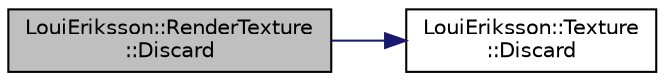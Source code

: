 digraph "LouiEriksson::RenderTexture::Discard"
{
 // LATEX_PDF_SIZE
  edge [fontname="Helvetica",fontsize="10",labelfontname="Helvetica",labelfontsize="10"];
  node [fontname="Helvetica",fontsize="10",shape=record];
  rankdir="LR";
  Node1 [label="LouiEriksson::RenderTexture\l::Discard",height=0.2,width=0.4,color="black", fillcolor="grey75", style="filled", fontcolor="black",tooltip="Discard the RenderTexture."];
  Node1 -> Node2 [color="midnightblue",fontsize="10",style="solid"];
  Node2 [label="LouiEriksson::Texture\l::Discard",height=0.2,width=0.4,color="black", fillcolor="white", style="filled",URL="$class_loui_eriksson_1_1_texture.html#a249c8ec80375d2cf32303c58b0ad3dc5",tooltip="Discard the Texture."];
}
